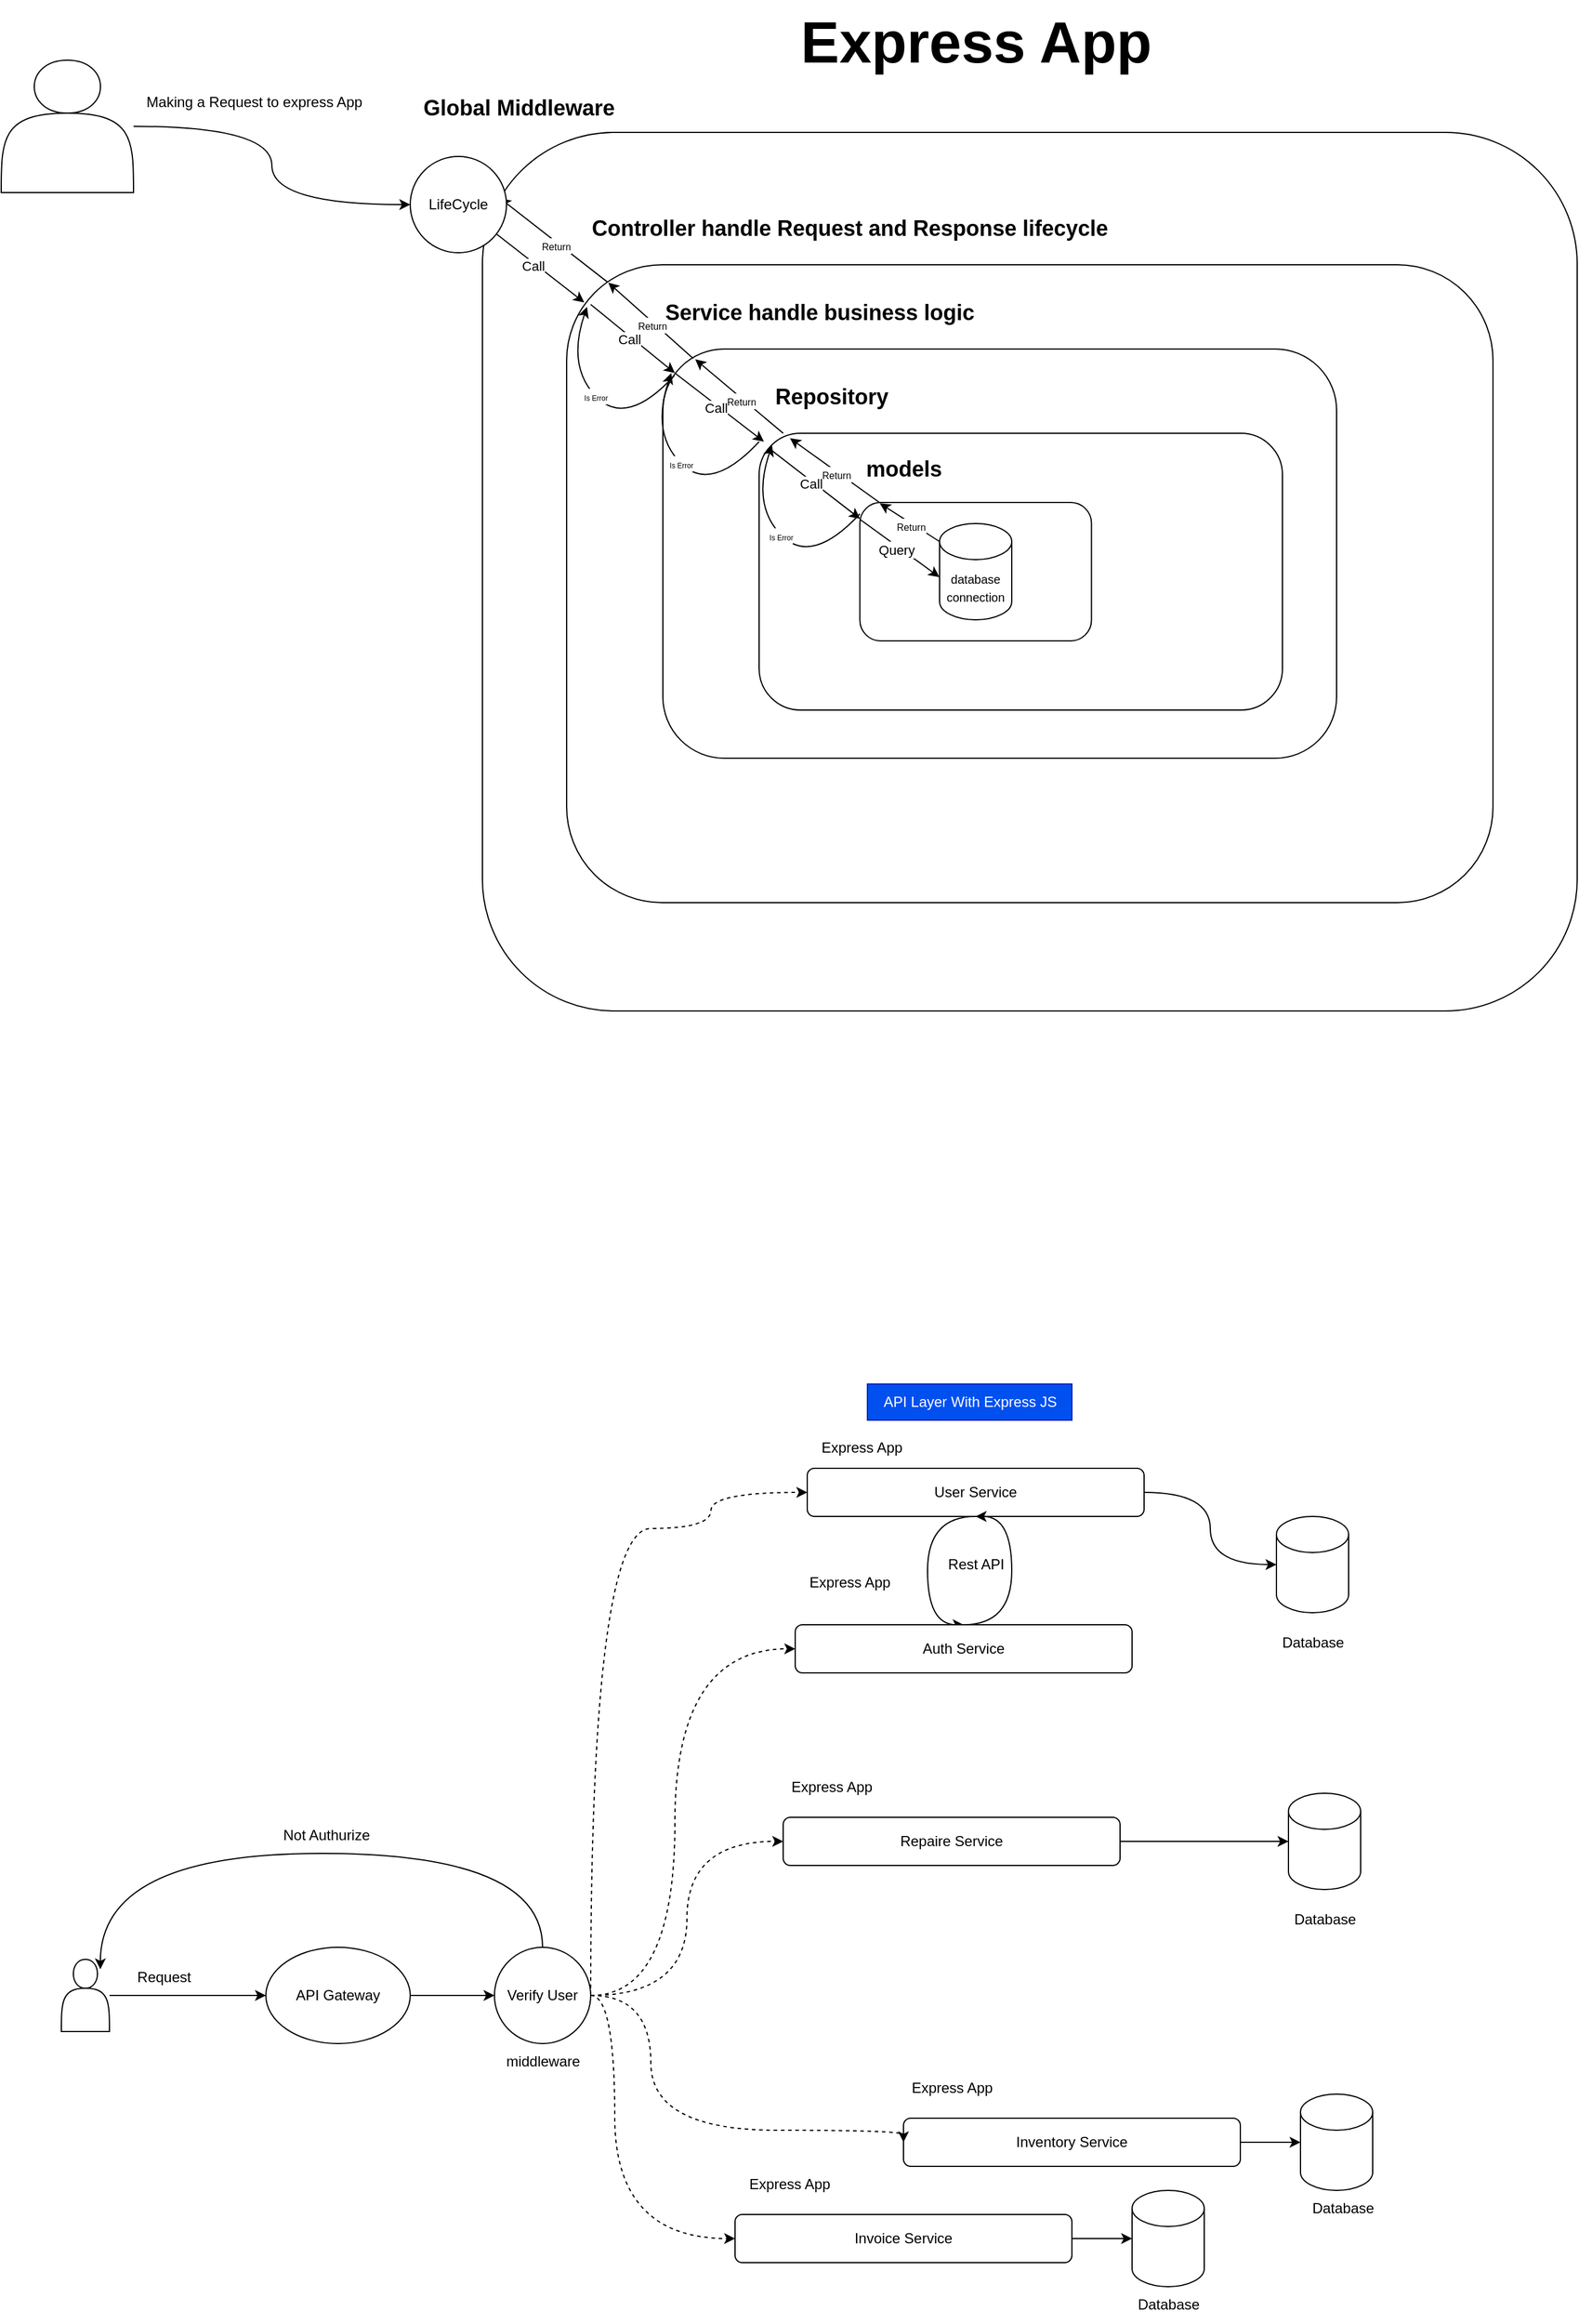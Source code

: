 <mxfile version="26.1.0">
  <diagram name="Page-1" id="007UeYPAoFnlW-ycTlNl">
    <mxGraphModel dx="3315" dy="2105" grid="1" gridSize="10" guides="1" tooltips="1" connect="1" arrows="1" fold="1" page="1" pageScale="1" pageWidth="850" pageHeight="1100" math="0" shadow="0">
      <root>
        <mxCell id="0" />
        <mxCell id="1" parent="0" />
        <mxCell id="MX4U36bBvxosSef0G0B_-11" style="edgeStyle=orthogonalEdgeStyle;rounded=0;orthogonalLoop=1;jettySize=auto;html=1;" edge="1" parent="1" source="MX4U36bBvxosSef0G0B_-3" target="MX4U36bBvxosSef0G0B_-9">
          <mxGeometry relative="1" as="geometry" />
        </mxCell>
        <mxCell id="MX4U36bBvxosSef0G0B_-3" value="" style="shape=actor;whiteSpace=wrap;html=1;" vertex="1" parent="1">
          <mxGeometry x="-1620" y="1568" width="40" height="60" as="geometry" />
        </mxCell>
        <mxCell id="MX4U36bBvxosSef0G0B_-7" value="Request" style="text;html=1;align=center;verticalAlign=middle;resizable=0;points=[];autosize=1;strokeColor=none;fillColor=none;" vertex="1" parent="1">
          <mxGeometry x="-1570" y="1568" width="70" height="30" as="geometry" />
        </mxCell>
        <mxCell id="MX4U36bBvxosSef0G0B_-37" style="edgeStyle=orthogonalEdgeStyle;rounded=0;orthogonalLoop=1;jettySize=auto;html=1;exitX=1;exitY=0.5;exitDx=0;exitDy=0;entryX=0;entryY=0.5;entryDx=0;entryDy=0;" edge="1" parent="1" source="MX4U36bBvxosSef0G0B_-9" target="MX4U36bBvxosSef0G0B_-28">
          <mxGeometry relative="1" as="geometry" />
        </mxCell>
        <mxCell id="MX4U36bBvxosSef0G0B_-9" value="API Gateway" style="ellipse;whiteSpace=wrap;html=1;" vertex="1" parent="1">
          <mxGeometry x="-1450" y="1558" width="120" height="80" as="geometry" />
        </mxCell>
        <mxCell id="MX4U36bBvxosSef0G0B_-55" style="edgeStyle=orthogonalEdgeStyle;rounded=0;orthogonalLoop=1;jettySize=auto;html=1;entryX=0.5;entryY=0;entryDx=0;entryDy=0;curved=1;exitX=0.5;exitY=1;exitDx=0;exitDy=0;" edge="1" parent="1" source="MX4U36bBvxosSef0G0B_-12" target="MX4U36bBvxosSef0G0B_-14">
          <mxGeometry relative="1" as="geometry">
            <Array as="points">
              <mxPoint x="-900" y="1200" />
              <mxPoint x="-900" y="1290" />
            </Array>
          </mxGeometry>
        </mxCell>
        <mxCell id="MX4U36bBvxosSef0G0B_-12" value="User Service" style="rounded=1;whiteSpace=wrap;html=1;" vertex="1" parent="1">
          <mxGeometry x="-1000" y="1160" width="280" height="40" as="geometry" />
        </mxCell>
        <mxCell id="MX4U36bBvxosSef0G0B_-66" style="edgeStyle=orthogonalEdgeStyle;rounded=0;orthogonalLoop=1;jettySize=auto;html=1;entryX=0.5;entryY=1;entryDx=0;entryDy=0;curved=1;exitX=0.5;exitY=0;exitDx=0;exitDy=0;" edge="1" parent="1" source="MX4U36bBvxosSef0G0B_-14" target="MX4U36bBvxosSef0G0B_-12">
          <mxGeometry relative="1" as="geometry">
            <Array as="points">
              <mxPoint x="-830" y="1290" />
              <mxPoint x="-830" y="1200" />
            </Array>
          </mxGeometry>
        </mxCell>
        <mxCell id="MX4U36bBvxosSef0G0B_-14" value="Auth Service" style="rounded=1;whiteSpace=wrap;html=1;" vertex="1" parent="1">
          <mxGeometry x="-1010" y="1290" width="280" height="40" as="geometry" />
        </mxCell>
        <mxCell id="MX4U36bBvxosSef0G0B_-15" value="Repaire Service" style="rounded=1;whiteSpace=wrap;html=1;" vertex="1" parent="1">
          <mxGeometry x="-1020" y="1450" width="280" height="40" as="geometry" />
        </mxCell>
        <mxCell id="MX4U36bBvxosSef0G0B_-16" value="Inventory Service" style="rounded=1;whiteSpace=wrap;html=1;" vertex="1" parent="1">
          <mxGeometry x="-920" y="1700" width="280" height="40" as="geometry" />
        </mxCell>
        <mxCell id="MX4U36bBvxosSef0G0B_-17" value="Invoice Service" style="rounded=1;whiteSpace=wrap;html=1;" vertex="1" parent="1">
          <mxGeometry x="-1060" y="1780" width="280" height="40" as="geometry" />
        </mxCell>
        <mxCell id="MX4U36bBvxosSef0G0B_-38" style="edgeStyle=orthogonalEdgeStyle;rounded=0;orthogonalLoop=1;jettySize=auto;html=1;exitX=1;exitY=0.5;exitDx=0;exitDy=0;entryX=0;entryY=0.5;entryDx=0;entryDy=0;dashed=1;curved=1;" edge="1" parent="1" source="MX4U36bBvxosSef0G0B_-28" target="MX4U36bBvxosSef0G0B_-12">
          <mxGeometry relative="1" as="geometry">
            <Array as="points">
              <mxPoint x="-1180" y="1210" />
              <mxPoint x="-1080" y="1210" />
              <mxPoint x="-1080" y="1180" />
            </Array>
          </mxGeometry>
        </mxCell>
        <mxCell id="MX4U36bBvxosSef0G0B_-39" style="edgeStyle=orthogonalEdgeStyle;rounded=0;orthogonalLoop=1;jettySize=auto;html=1;exitX=1;exitY=0.5;exitDx=0;exitDy=0;entryX=0;entryY=0.5;entryDx=0;entryDy=0;dashed=1;curved=1;" edge="1" parent="1" source="MX4U36bBvxosSef0G0B_-28" target="MX4U36bBvxosSef0G0B_-14">
          <mxGeometry relative="1" as="geometry">
            <mxPoint x="-1030" y="1540" as="targetPoint" />
            <Array as="points">
              <mxPoint x="-1110" y="1598" />
              <mxPoint x="-1110" y="1310" />
              <mxPoint x="-1010" y="1310" />
            </Array>
          </mxGeometry>
        </mxCell>
        <mxCell id="MX4U36bBvxosSef0G0B_-40" style="edgeStyle=orthogonalEdgeStyle;rounded=0;orthogonalLoop=1;jettySize=auto;html=1;exitX=1;exitY=0.5;exitDx=0;exitDy=0;entryX=0;entryY=0.5;entryDx=0;entryDy=0;dashed=1;curved=1;" edge="1" parent="1" source="MX4U36bBvxosSef0G0B_-28" target="MX4U36bBvxosSef0G0B_-15">
          <mxGeometry relative="1" as="geometry" />
        </mxCell>
        <mxCell id="MX4U36bBvxosSef0G0B_-41" style="edgeStyle=orthogonalEdgeStyle;rounded=0;orthogonalLoop=1;jettySize=auto;html=1;exitX=1;exitY=0.5;exitDx=0;exitDy=0;entryX=0;entryY=0.5;entryDx=0;entryDy=0;dashed=1;curved=1;" edge="1" parent="1" source="MX4U36bBvxosSef0G0B_-28" target="MX4U36bBvxosSef0G0B_-16">
          <mxGeometry relative="1" as="geometry">
            <Array as="points">
              <mxPoint x="-1130" y="1598" />
              <mxPoint x="-1130" y="1710" />
            </Array>
          </mxGeometry>
        </mxCell>
        <mxCell id="MX4U36bBvxosSef0G0B_-42" style="edgeStyle=orthogonalEdgeStyle;rounded=0;orthogonalLoop=1;jettySize=auto;html=1;exitX=1;exitY=0.5;exitDx=0;exitDy=0;entryX=0;entryY=0.5;entryDx=0;entryDy=0;dashed=1;curved=1;" edge="1" parent="1" source="MX4U36bBvxosSef0G0B_-28" target="MX4U36bBvxosSef0G0B_-17">
          <mxGeometry relative="1" as="geometry">
            <Array as="points">
              <mxPoint x="-1160" y="1598" />
              <mxPoint x="-1160" y="1800" />
            </Array>
          </mxGeometry>
        </mxCell>
        <mxCell id="MX4U36bBvxosSef0G0B_-28" value="Verify User" style="ellipse;whiteSpace=wrap;html=1;aspect=fixed;" vertex="1" parent="1">
          <mxGeometry x="-1260" y="1558" width="80" height="80" as="geometry" />
        </mxCell>
        <mxCell id="MX4U36bBvxosSef0G0B_-43" style="edgeStyle=orthogonalEdgeStyle;rounded=0;orthogonalLoop=1;jettySize=auto;html=1;entryX=0.81;entryY=0.138;entryDx=0;entryDy=0;entryPerimeter=0;curved=1;" edge="1" parent="1" source="MX4U36bBvxosSef0G0B_-28" target="MX4U36bBvxosSef0G0B_-3">
          <mxGeometry relative="1" as="geometry">
            <Array as="points">
              <mxPoint x="-1220" y="1480" />
              <mxPoint x="-1588" y="1480" />
            </Array>
          </mxGeometry>
        </mxCell>
        <mxCell id="MX4U36bBvxosSef0G0B_-44" value="Not Authurize" style="text;html=1;align=center;verticalAlign=middle;resizable=0;points=[];autosize=1;strokeColor=none;fillColor=none;" vertex="1" parent="1">
          <mxGeometry x="-1450" y="1450" width="100" height="30" as="geometry" />
        </mxCell>
        <mxCell id="MX4U36bBvxosSef0G0B_-45" value="middleware" style="text;html=1;align=center;verticalAlign=middle;resizable=0;points=[];autosize=1;strokeColor=none;fillColor=none;" vertex="1" parent="1">
          <mxGeometry x="-1260" y="1638" width="80" height="30" as="geometry" />
        </mxCell>
        <mxCell id="MX4U36bBvxosSef0G0B_-46" value="" style="shape=cylinder3;whiteSpace=wrap;html=1;boundedLbl=1;backgroundOutline=1;size=15;" vertex="1" parent="1">
          <mxGeometry x="-610" y="1200" width="60" height="80" as="geometry" />
        </mxCell>
        <mxCell id="MX4U36bBvxosSef0G0B_-49" value="Database" style="text;html=1;align=center;verticalAlign=middle;resizable=0;points=[];autosize=1;strokeColor=none;fillColor=none;" vertex="1" parent="1">
          <mxGeometry x="-615" y="1290" width="70" height="30" as="geometry" />
        </mxCell>
        <mxCell id="MX4U36bBvxosSef0G0B_-54" style="edgeStyle=orthogonalEdgeStyle;rounded=0;orthogonalLoop=1;jettySize=auto;html=1;entryX=0;entryY=0.5;entryDx=0;entryDy=0;entryPerimeter=0;curved=1;" edge="1" parent="1" source="MX4U36bBvxosSef0G0B_-12" target="MX4U36bBvxosSef0G0B_-46">
          <mxGeometry relative="1" as="geometry" />
        </mxCell>
        <mxCell id="MX4U36bBvxosSef0G0B_-57" value="" style="shape=cylinder3;whiteSpace=wrap;html=1;boundedLbl=1;backgroundOutline=1;size=15;" vertex="1" parent="1">
          <mxGeometry x="-590" y="1680" width="60" height="80" as="geometry" />
        </mxCell>
        <mxCell id="MX4U36bBvxosSef0G0B_-58" value="" style="shape=cylinder3;whiteSpace=wrap;html=1;boundedLbl=1;backgroundOutline=1;size=15;" vertex="1" parent="1">
          <mxGeometry x="-600" y="1430" width="60" height="80" as="geometry" />
        </mxCell>
        <mxCell id="MX4U36bBvxosSef0G0B_-59" value="" style="shape=cylinder3;whiteSpace=wrap;html=1;boundedLbl=1;backgroundOutline=1;size=15;" vertex="1" parent="1">
          <mxGeometry x="-730" y="1760" width="60" height="80" as="geometry" />
        </mxCell>
        <mxCell id="MX4U36bBvxosSef0G0B_-60" style="edgeStyle=orthogonalEdgeStyle;rounded=0;orthogonalLoop=1;jettySize=auto;html=1;entryX=0;entryY=0.5;entryDx=0;entryDy=0;entryPerimeter=0;" edge="1" parent="1" source="MX4U36bBvxosSef0G0B_-17" target="MX4U36bBvxosSef0G0B_-59">
          <mxGeometry relative="1" as="geometry" />
        </mxCell>
        <mxCell id="MX4U36bBvxosSef0G0B_-61" style="edgeStyle=orthogonalEdgeStyle;rounded=0;orthogonalLoop=1;jettySize=auto;html=1;entryX=0;entryY=0.5;entryDx=0;entryDy=0;entryPerimeter=0;" edge="1" parent="1" source="MX4U36bBvxosSef0G0B_-16" target="MX4U36bBvxosSef0G0B_-57">
          <mxGeometry relative="1" as="geometry" />
        </mxCell>
        <mxCell id="MX4U36bBvxosSef0G0B_-62" style="edgeStyle=orthogonalEdgeStyle;rounded=0;orthogonalLoop=1;jettySize=auto;html=1;entryX=0;entryY=0.5;entryDx=0;entryDy=0;entryPerimeter=0;" edge="1" parent="1" source="MX4U36bBvxosSef0G0B_-15" target="MX4U36bBvxosSef0G0B_-58">
          <mxGeometry relative="1" as="geometry" />
        </mxCell>
        <mxCell id="MX4U36bBvxosSef0G0B_-63" value="Database" style="text;html=1;align=center;verticalAlign=middle;resizable=0;points=[];autosize=1;strokeColor=none;fillColor=none;" vertex="1" parent="1">
          <mxGeometry x="-735" y="1840" width="70" height="30" as="geometry" />
        </mxCell>
        <mxCell id="MX4U36bBvxosSef0G0B_-64" value="Database" style="text;html=1;align=center;verticalAlign=middle;resizable=0;points=[];autosize=1;strokeColor=none;fillColor=none;" vertex="1" parent="1">
          <mxGeometry x="-590" y="1760" width="70" height="30" as="geometry" />
        </mxCell>
        <mxCell id="MX4U36bBvxosSef0G0B_-65" value="Database" style="text;html=1;align=center;verticalAlign=middle;resizable=0;points=[];autosize=1;strokeColor=none;fillColor=none;" vertex="1" parent="1">
          <mxGeometry x="-605" y="1520" width="70" height="30" as="geometry" />
        </mxCell>
        <mxCell id="MX4U36bBvxosSef0G0B_-67" value="Rest API" style="text;html=1;align=center;verticalAlign=middle;resizable=0;points=[];autosize=1;strokeColor=none;fillColor=none;" vertex="1" parent="1">
          <mxGeometry x="-895" y="1225" width="70" height="30" as="geometry" />
        </mxCell>
        <mxCell id="MX4U36bBvxosSef0G0B_-68" value="API Layer With Express JS" style="text;html=1;align=center;verticalAlign=middle;resizable=0;points=[];autosize=1;strokeColor=#001DBC;fillColor=#0050ef;fontColor=#ffffff;" vertex="1" parent="1">
          <mxGeometry x="-950" y="1090" width="170" height="30" as="geometry" />
        </mxCell>
        <mxCell id="MX4U36bBvxosSef0G0B_-73" value="" style="rounded=1;whiteSpace=wrap;html=1;" vertex="1" parent="1">
          <mxGeometry x="-1270" y="50" width="910" height="730" as="geometry" />
        </mxCell>
        <mxCell id="MX4U36bBvxosSef0G0B_-74" value="&lt;font style=&quot;font-size: 48px;&quot;&gt;&lt;b&gt;Express App&lt;/b&gt;&lt;/font&gt;" style="text;html=1;align=center;verticalAlign=middle;resizable=0;points=[];autosize=1;strokeColor=none;fillColor=none;" vertex="1" parent="1">
          <mxGeometry x="-1020" y="-60" width="320" height="70" as="geometry" />
        </mxCell>
        <mxCell id="MX4U36bBvxosSef0G0B_-75" value="" style="rounded=1;whiteSpace=wrap;html=1;" vertex="1" parent="1">
          <mxGeometry x="-1200" y="160" width="770" height="530" as="geometry" />
        </mxCell>
        <mxCell id="MX4U36bBvxosSef0G0B_-78" value="&lt;font style=&quot;font-size: 18px;&quot;&gt;&lt;b style=&quot;&quot;&gt;Controller handle Request and Response lifecycle&lt;/b&gt;&lt;/font&gt;" style="text;html=1;align=center;verticalAlign=middle;resizable=0;points=[];autosize=1;strokeColor=none;fillColor=none;" vertex="1" parent="1">
          <mxGeometry x="-1190" y="110" width="450" height="40" as="geometry" />
        </mxCell>
        <mxCell id="MX4U36bBvxosSef0G0B_-79" value="" style="rounded=1;whiteSpace=wrap;html=1;" vertex="1" parent="1">
          <mxGeometry x="-1120" y="230" width="560" height="340" as="geometry" />
        </mxCell>
        <mxCell id="MX4U36bBvxosSef0G0B_-80" value="&lt;font style=&quot;font-size: 18px;&quot;&gt;&lt;b style=&quot;&quot;&gt;Service handle business logic&lt;/b&gt;&lt;/font&gt;" style="text;html=1;align=center;verticalAlign=middle;resizable=0;points=[];autosize=1;strokeColor=none;fillColor=none;" vertex="1" parent="1">
          <mxGeometry x="-1130" y="180" width="280" height="40" as="geometry" />
        </mxCell>
        <mxCell id="MX4U36bBvxosSef0G0B_-81" value="" style="rounded=1;whiteSpace=wrap;html=1;" vertex="1" parent="1">
          <mxGeometry x="-1040" y="300" width="435" height="230" as="geometry" />
        </mxCell>
        <mxCell id="MX4U36bBvxosSef0G0B_-82" value="&lt;font style=&quot;font-size: 18px;&quot;&gt;&lt;b style=&quot;&quot;&gt;Repository&lt;/b&gt;&lt;/font&gt;" style="text;html=1;align=center;verticalAlign=middle;resizable=0;points=[];autosize=1;strokeColor=none;fillColor=none;" vertex="1" parent="1">
          <mxGeometry x="-1040" y="250" width="120" height="40" as="geometry" />
        </mxCell>
        <mxCell id="MX4U36bBvxosSef0G0B_-83" value="" style="rounded=1;whiteSpace=wrap;html=1;" vertex="1" parent="1">
          <mxGeometry x="-956.25" y="357.5" width="192.5" height="115" as="geometry" />
        </mxCell>
        <mxCell id="MX4U36bBvxosSef0G0B_-84" value="&lt;font style=&quot;font-size: 18px;&quot;&gt;&lt;b style=&quot;&quot;&gt;models&lt;/b&gt;&lt;/font&gt;" style="text;html=1;align=center;verticalAlign=middle;resizable=0;points=[];autosize=1;strokeColor=none;fillColor=none;" vertex="1" parent="1">
          <mxGeometry x="-965" y="310" width="90" height="40" as="geometry" />
        </mxCell>
        <mxCell id="MX4U36bBvxosSef0G0B_-85" value="" style="shape=actor;whiteSpace=wrap;html=1;" vertex="1" parent="1">
          <mxGeometry x="-1670" y="-10" width="110" height="110" as="geometry" />
        </mxCell>
        <mxCell id="MX4U36bBvxosSef0G0B_-87" value="Making a Request to express App" style="text;html=1;align=center;verticalAlign=middle;resizable=0;points=[];autosize=1;strokeColor=none;fillColor=none;rotation=0;" vertex="1" parent="1">
          <mxGeometry x="-1560" y="10" width="200" height="30" as="geometry" />
        </mxCell>
        <mxCell id="MX4U36bBvxosSef0G0B_-88" value="&lt;font style=&quot;font-size: 10px;&quot;&gt;database connection&lt;/font&gt;" style="shape=cylinder3;whiteSpace=wrap;html=1;boundedLbl=1;backgroundOutline=1;size=15;" vertex="1" parent="1">
          <mxGeometry x="-890" y="375.0" width="60" height="80" as="geometry" />
        </mxCell>
        <mxCell id="MX4U36bBvxosSef0G0B_-90" value="Express App" style="text;html=1;align=center;verticalAlign=middle;resizable=0;points=[];autosize=1;strokeColor=none;fillColor=none;" vertex="1" parent="1">
          <mxGeometry x="-1000" y="1128" width="90" height="30" as="geometry" />
        </mxCell>
        <mxCell id="MX4U36bBvxosSef0G0B_-91" value="Express App" style="text;html=1;align=center;verticalAlign=middle;resizable=0;points=[];autosize=1;strokeColor=none;fillColor=none;" vertex="1" parent="1">
          <mxGeometry x="-1010" y="1240" width="90" height="30" as="geometry" />
        </mxCell>
        <mxCell id="MX4U36bBvxosSef0G0B_-92" value="Express App" style="text;html=1;align=center;verticalAlign=middle;resizable=0;points=[];autosize=1;strokeColor=none;fillColor=none;" vertex="1" parent="1">
          <mxGeometry x="-925" y="1660" width="90" height="30" as="geometry" />
        </mxCell>
        <mxCell id="MX4U36bBvxosSef0G0B_-93" value="Express App" style="text;html=1;align=center;verticalAlign=middle;resizable=0;points=[];autosize=1;strokeColor=none;fillColor=none;" vertex="1" parent="1">
          <mxGeometry x="-1025" y="1410" width="90" height="30" as="geometry" />
        </mxCell>
        <mxCell id="MX4U36bBvxosSef0G0B_-94" value="Express App" style="text;html=1;align=center;verticalAlign=middle;resizable=0;points=[];autosize=1;strokeColor=none;fillColor=none;" vertex="1" parent="1">
          <mxGeometry x="-1060" y="1740" width="90" height="30" as="geometry" />
        </mxCell>
        <mxCell id="MX4U36bBvxosSef0G0B_-96" value="&lt;font style=&quot;font-size: 18px;&quot;&gt;&lt;b style=&quot;&quot;&gt;Global Middleware&lt;/b&gt;&lt;/font&gt;" style="text;html=1;align=center;verticalAlign=middle;resizable=0;points=[];autosize=1;strokeColor=none;fillColor=none;" vertex="1" parent="1">
          <mxGeometry x="-1330" y="10" width="180" height="40" as="geometry" />
        </mxCell>
        <mxCell id="MX4U36bBvxosSef0G0B_-100" value="" style="endArrow=classic;html=1;rounded=0;exitX=0.022;exitY=0.059;exitDx=0;exitDy=0;exitPerimeter=0;entryX=0.001;entryY=0.118;entryDx=0;entryDy=0;entryPerimeter=0;" edge="1" parent="1" source="MX4U36bBvxosSef0G0B_-81" target="MX4U36bBvxosSef0G0B_-83">
          <mxGeometry width="50" height="50" relative="1" as="geometry">
            <mxPoint x="-970" y="320" as="sourcePoint" />
            <mxPoint x="-920" y="270" as="targetPoint" />
          </mxGeometry>
        </mxCell>
        <mxCell id="MX4U36bBvxosSef0G0B_-101" value="Call" style="edgeLabel;html=1;align=center;verticalAlign=middle;resizable=0;points=[];" vertex="1" connectable="0" parent="MX4U36bBvxosSef0G0B_-100">
          <mxGeometry x="-0.059" y="-2" relative="1" as="geometry">
            <mxPoint as="offset" />
          </mxGeometry>
        </mxCell>
        <mxCell id="MX4U36bBvxosSef0G0B_-102" value="" style="endArrow=classic;html=1;rounded=0;exitX=0.022;exitY=0.059;exitDx=0;exitDy=0;exitPerimeter=0;entryX=0.001;entryY=0.118;entryDx=0;entryDy=0;entryPerimeter=0;" edge="1" parent="1">
          <mxGeometry width="50" height="50" relative="1" as="geometry">
            <mxPoint x="-1110" y="250" as="sourcePoint" />
            <mxPoint x="-1036" y="307" as="targetPoint" />
          </mxGeometry>
        </mxCell>
        <mxCell id="MX4U36bBvxosSef0G0B_-103" value="Call" style="edgeLabel;html=1;align=center;verticalAlign=middle;resizable=0;points=[];" vertex="1" connectable="0" parent="MX4U36bBvxosSef0G0B_-102">
          <mxGeometry x="-0.059" y="-2" relative="1" as="geometry">
            <mxPoint as="offset" />
          </mxGeometry>
        </mxCell>
        <mxCell id="MX4U36bBvxosSef0G0B_-106" value="" style="endArrow=classic;html=1;rounded=0;exitX=0.022;exitY=0.059;exitDx=0;exitDy=0;exitPerimeter=0;entryX=-0.002;entryY=0.556;entryDx=0;entryDy=0;entryPerimeter=0;" edge="1" parent="1" target="MX4U36bBvxosSef0G0B_-88">
          <mxGeometry width="50" height="50" relative="1" as="geometry">
            <mxPoint x="-956.25" y="371.5" as="sourcePoint" />
            <mxPoint x="-882.25" y="428.5" as="targetPoint" />
          </mxGeometry>
        </mxCell>
        <mxCell id="MX4U36bBvxosSef0G0B_-107" value="Call" style="edgeLabel;html=1;align=center;verticalAlign=middle;resizable=0;points=[];" vertex="1" connectable="0" parent="MX4U36bBvxosSef0G0B_-106">
          <mxGeometry x="-0.059" y="-2" relative="1" as="geometry">
            <mxPoint as="offset" />
          </mxGeometry>
        </mxCell>
        <mxCell id="MX4U36bBvxosSef0G0B_-108" value="Query" style="edgeLabel;html=1;align=center;verticalAlign=middle;resizable=0;points=[];" vertex="1" connectable="0" parent="MX4U36bBvxosSef0G0B_-106">
          <mxGeometry x="-0.042" y="-3" relative="1" as="geometry">
            <mxPoint as="offset" />
          </mxGeometry>
        </mxCell>
        <mxCell id="MX4U36bBvxosSef0G0B_-109" value="" style="endArrow=classic;html=1;rounded=0;exitX=0.022;exitY=0.059;exitDx=0;exitDy=0;exitPerimeter=0;" edge="1" parent="1">
          <mxGeometry width="50" height="50" relative="1" as="geometry">
            <mxPoint x="-1180" y="193" as="sourcePoint" />
            <mxPoint x="-1110" y="250" as="targetPoint" />
          </mxGeometry>
        </mxCell>
        <mxCell id="MX4U36bBvxosSef0G0B_-110" value="Call" style="edgeLabel;html=1;align=center;verticalAlign=middle;resizable=0;points=[];" vertex="1" connectable="0" parent="MX4U36bBvxosSef0G0B_-109">
          <mxGeometry x="-0.059" y="-2" relative="1" as="geometry">
            <mxPoint as="offset" />
          </mxGeometry>
        </mxCell>
        <mxCell id="MX4U36bBvxosSef0G0B_-111" value="" style="endArrow=classic;html=1;rounded=0;exitX=0.022;exitY=0.059;exitDx=0;exitDy=0;exitPerimeter=0;entryX=0.019;entryY=0.059;entryDx=0;entryDy=0;entryPerimeter=0;" edge="1" parent="1" target="MX4U36bBvxosSef0G0B_-75">
          <mxGeometry width="50" height="50" relative="1" as="geometry">
            <mxPoint x="-1264" y="130" as="sourcePoint" />
            <mxPoint x="-1190" y="187" as="targetPoint" />
          </mxGeometry>
        </mxCell>
        <mxCell id="MX4U36bBvxosSef0G0B_-112" value="Call" style="edgeLabel;html=1;align=center;verticalAlign=middle;resizable=0;points=[];" vertex="1" connectable="0" parent="MX4U36bBvxosSef0G0B_-111">
          <mxGeometry x="-0.059" y="-2" relative="1" as="geometry">
            <mxPoint as="offset" />
          </mxGeometry>
        </mxCell>
        <mxCell id="MX4U36bBvxosSef0G0B_-114" value="" style="endArrow=classic;html=1;rounded=0;exitX=0;exitY=0;exitDx=0;exitDy=15;exitPerimeter=0;entryX=0.086;entryY=0.006;entryDx=0;entryDy=0;entryPerimeter=0;" edge="1" parent="1" source="MX4U36bBvxosSef0G0B_-88" target="MX4U36bBvxosSef0G0B_-83">
          <mxGeometry width="50" height="50" relative="1" as="geometry">
            <mxPoint x="-920" y="370" as="sourcePoint" />
            <mxPoint x="-870" y="320" as="targetPoint" />
          </mxGeometry>
        </mxCell>
        <mxCell id="MX4U36bBvxosSef0G0B_-115" value="&lt;font style=&quot;font-size: 8px;&quot;&gt;Return&lt;/font&gt;" style="edgeLabel;html=1;align=center;verticalAlign=middle;resizable=0;points=[];" vertex="1" connectable="0" parent="MX4U36bBvxosSef0G0B_-114">
          <mxGeometry x="-0.064" y="2" relative="1" as="geometry">
            <mxPoint as="offset" />
          </mxGeometry>
        </mxCell>
        <mxCell id="MX4U36bBvxosSef0G0B_-116" value="" style="endArrow=classic;html=1;rounded=0;exitX=0;exitY=0;exitDx=0;exitDy=15;exitPerimeter=0;entryX=0.059;entryY=0.018;entryDx=0;entryDy=0;entryPerimeter=0;" edge="1" parent="1" target="MX4U36bBvxosSef0G0B_-81">
          <mxGeometry width="50" height="50" relative="1" as="geometry">
            <mxPoint x="-940" y="357.5" as="sourcePoint" />
            <mxPoint x="-990" y="327.5" as="targetPoint" />
          </mxGeometry>
        </mxCell>
        <mxCell id="MX4U36bBvxosSef0G0B_-117" value="&lt;font style=&quot;font-size: 8px;&quot;&gt;Return&lt;/font&gt;" style="edgeLabel;html=1;align=center;verticalAlign=middle;resizable=0;points=[];" vertex="1" connectable="0" parent="MX4U36bBvxosSef0G0B_-116">
          <mxGeometry x="-0.064" y="2" relative="1" as="geometry">
            <mxPoint as="offset" />
          </mxGeometry>
        </mxCell>
        <mxCell id="MX4U36bBvxosSef0G0B_-118" value="" style="endArrow=classic;html=1;rounded=0;exitX=0;exitY=0;exitDx=0;exitDy=15;exitPerimeter=0;entryX=0.048;entryY=0.025;entryDx=0;entryDy=0;entryPerimeter=0;" edge="1" parent="1" target="MX4U36bBvxosSef0G0B_-79">
          <mxGeometry width="50" height="50" relative="1" as="geometry">
            <mxPoint x="-1020" y="300" as="sourcePoint" />
            <mxPoint x="-1094" y="246.5" as="targetPoint" />
          </mxGeometry>
        </mxCell>
        <mxCell id="MX4U36bBvxosSef0G0B_-119" value="&lt;font style=&quot;font-size: 8px;&quot;&gt;Return&lt;/font&gt;" style="edgeLabel;html=1;align=center;verticalAlign=middle;resizable=0;points=[];" vertex="1" connectable="0" parent="MX4U36bBvxosSef0G0B_-118">
          <mxGeometry x="-0.064" y="2" relative="1" as="geometry">
            <mxPoint as="offset" />
          </mxGeometry>
        </mxCell>
        <mxCell id="MX4U36bBvxosSef0G0B_-121" value="" style="endArrow=classic;html=1;rounded=0;exitX=0.045;exitY=0.023;exitDx=0;exitDy=0;exitPerimeter=0;entryX=0.045;entryY=0.028;entryDx=0;entryDy=0;entryPerimeter=0;" edge="1" parent="1" source="MX4U36bBvxosSef0G0B_-79" target="MX4U36bBvxosSef0G0B_-75">
          <mxGeometry width="50" height="50" relative="1" as="geometry">
            <mxPoint x="-1097" y="230.5" as="sourcePoint" />
            <mxPoint x="-1170" y="169.5" as="targetPoint" />
          </mxGeometry>
        </mxCell>
        <mxCell id="MX4U36bBvxosSef0G0B_-122" value="&lt;font style=&quot;font-size: 8px;&quot;&gt;Return&lt;/font&gt;" style="edgeLabel;html=1;align=center;verticalAlign=middle;resizable=0;points=[];" vertex="1" connectable="0" parent="MX4U36bBvxosSef0G0B_-121">
          <mxGeometry x="-0.064" y="2" relative="1" as="geometry">
            <mxPoint as="offset" />
          </mxGeometry>
        </mxCell>
        <mxCell id="MX4U36bBvxosSef0G0B_-123" value="" style="endArrow=classic;html=1;rounded=0;exitX=0.044;exitY=0.027;exitDx=0;exitDy=0;exitPerimeter=0;entryX=0.016;entryY=0.075;entryDx=0;entryDy=0;entryPerimeter=0;" edge="1" parent="1" source="MX4U36bBvxosSef0G0B_-75" target="MX4U36bBvxosSef0G0B_-73">
          <mxGeometry width="50" height="50" relative="1" as="geometry">
            <mxPoint x="-1180" y="173" as="sourcePoint" />
            <mxPoint x="-1250" y="110" as="targetPoint" />
          </mxGeometry>
        </mxCell>
        <mxCell id="MX4U36bBvxosSef0G0B_-124" value="&lt;font style=&quot;font-size: 8px;&quot;&gt;Return&lt;/font&gt;" style="edgeLabel;html=1;align=center;verticalAlign=middle;resizable=0;points=[];" vertex="1" connectable="0" parent="MX4U36bBvxosSef0G0B_-123">
          <mxGeometry x="-0.064" y="2" relative="1" as="geometry">
            <mxPoint as="offset" />
          </mxGeometry>
        </mxCell>
        <mxCell id="MX4U36bBvxosSef0G0B_-127" value="" style="edgeStyle=orthogonalEdgeStyle;rounded=0;orthogonalLoop=1;jettySize=auto;html=1;entryX=0;entryY=0.5;entryDx=0;entryDy=0;curved=1;" edge="1" parent="1" source="MX4U36bBvxosSef0G0B_-85" target="MX4U36bBvxosSef0G0B_-126">
          <mxGeometry relative="1" as="geometry">
            <mxPoint x="-1260" y="110" as="targetPoint" />
            <mxPoint x="-1560" y="45" as="sourcePoint" />
          </mxGeometry>
        </mxCell>
        <mxCell id="MX4U36bBvxosSef0G0B_-126" value="LifeCycle" style="ellipse;whiteSpace=wrap;html=1;aspect=fixed;" vertex="1" parent="1">
          <mxGeometry x="-1330" y="70" width="80" height="80" as="geometry" />
        </mxCell>
        <mxCell id="MX4U36bBvxosSef0G0B_-129" value="" style="curved=1;endArrow=classic;html=1;rounded=0;exitX=0.017;exitY=0.065;exitDx=0;exitDy=0;exitPerimeter=0;entryX=0.022;entryY=0.066;entryDx=0;entryDy=0;entryPerimeter=0;" edge="1" parent="1" source="MX4U36bBvxosSef0G0B_-79" target="MX4U36bBvxosSef0G0B_-75">
          <mxGeometry width="50" height="50" relative="1" as="geometry">
            <mxPoint x="-1200" y="295" as="sourcePoint" />
            <mxPoint x="-1150" y="245" as="targetPoint" />
            <Array as="points">
              <mxPoint x="-1150" y="295" />
              <mxPoint x="-1200" y="245" />
            </Array>
          </mxGeometry>
        </mxCell>
        <mxCell id="MX4U36bBvxosSef0G0B_-130" value="&lt;font style=&quot;font-size: 6px;&quot;&gt;Is Error&lt;/font&gt;" style="edgeLabel;html=1;align=center;verticalAlign=middle;resizable=0;points=[];" vertex="1" connectable="0" parent="MX4U36bBvxosSef0G0B_-129">
          <mxGeometry x="0.044" relative="1" as="geometry">
            <mxPoint as="offset" />
          </mxGeometry>
        </mxCell>
        <mxCell id="MX4U36bBvxosSef0G0B_-131" value="" style="curved=1;endArrow=classic;html=1;rounded=0;exitX=0.017;exitY=0.065;exitDx=0;exitDy=0;exitPerimeter=0;entryX=0.022;entryY=0.066;entryDx=0;entryDy=0;entryPerimeter=0;" edge="1" parent="1">
          <mxGeometry width="50" height="50" relative="1" as="geometry">
            <mxPoint x="-1040" y="307" as="sourcePoint" />
            <mxPoint x="-1113" y="250" as="targetPoint" />
            <Array as="points">
              <mxPoint x="-1080" y="350" />
              <mxPoint x="-1130" y="300" />
            </Array>
          </mxGeometry>
        </mxCell>
        <mxCell id="MX4U36bBvxosSef0G0B_-132" value="&lt;font style=&quot;font-size: 6px;&quot;&gt;Is Error&lt;/font&gt;" style="edgeLabel;html=1;align=center;verticalAlign=middle;resizable=0;points=[];" vertex="1" connectable="0" parent="MX4U36bBvxosSef0G0B_-131">
          <mxGeometry x="0.044" relative="1" as="geometry">
            <mxPoint as="offset" />
          </mxGeometry>
        </mxCell>
        <mxCell id="MX4U36bBvxosSef0G0B_-133" value="" style="curved=1;endArrow=classic;html=1;rounded=0;exitX=0.017;exitY=0.065;exitDx=0;exitDy=0;exitPerimeter=0;entryX=0.022;entryY=0.066;entryDx=0;entryDy=0;entryPerimeter=0;" edge="1" parent="1">
          <mxGeometry width="50" height="50" relative="1" as="geometry">
            <mxPoint x="-956.25" y="367" as="sourcePoint" />
            <mxPoint x="-1029.25" y="310" as="targetPoint" />
            <Array as="points">
              <mxPoint x="-996.25" y="410" />
              <mxPoint x="-1046.25" y="360" />
            </Array>
          </mxGeometry>
        </mxCell>
        <mxCell id="MX4U36bBvxosSef0G0B_-134" value="&lt;font style=&quot;font-size: 6px;&quot;&gt;Is Error&lt;/font&gt;" style="edgeLabel;html=1;align=center;verticalAlign=middle;resizable=0;points=[];" vertex="1" connectable="0" parent="MX4U36bBvxosSef0G0B_-133">
          <mxGeometry x="0.044" relative="1" as="geometry">
            <mxPoint as="offset" />
          </mxGeometry>
        </mxCell>
      </root>
    </mxGraphModel>
  </diagram>
</mxfile>
